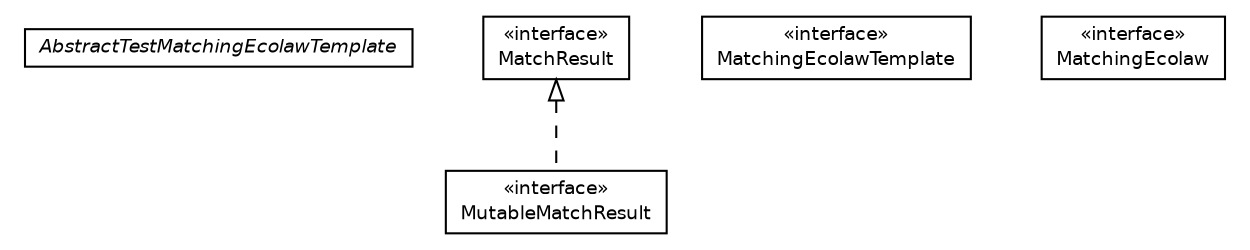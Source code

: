 #!/usr/local/bin/dot
#
# Class diagram 
# Generated by UmlGraph version 4.4 (http://www.spinellis.gr/sw/umlgraph)
#

digraph G {
	edge [fontname="Helvetica",fontsize=10,labelfontname="Helvetica",labelfontsize=10];
	node [fontname="Helvetica",fontsize=10,shape=plaintext];
	// it.apice.sapere.api.space.match.AbstractTestMatchingEcolawTemplate
	c3556 [label=<<table border="0" cellborder="1" cellspacing="0" cellpadding="2" port="p" href="./AbstractTestMatchingEcolawTemplate.html">
		<tr><td><table border="0" cellspacing="0" cellpadding="1">
			<tr><td><font face="Helvetica-Oblique"> AbstractTestMatchingEcolawTemplate </font></td></tr>
		</table></td></tr>
		</table>>, fontname="Helvetica", fontcolor="black", fontsize=9.0];
	// it.apice.sapere.api.space.match.MutableMatchResult
	c3557 [label=<<table border="0" cellborder="1" cellspacing="0" cellpadding="2" port="p" href="./MutableMatchResult.html">
		<tr><td><table border="0" cellspacing="0" cellpadding="1">
			<tr><td> &laquo;interface&raquo; </td></tr>
			<tr><td> MutableMatchResult </td></tr>
		</table></td></tr>
		</table>>, fontname="Helvetica", fontcolor="black", fontsize=9.0];
	// it.apice.sapere.api.space.match.MatchResult
	c3558 [label=<<table border="0" cellborder="1" cellspacing="0" cellpadding="2" port="p" href="./MatchResult.html">
		<tr><td><table border="0" cellspacing="0" cellpadding="1">
			<tr><td> &laquo;interface&raquo; </td></tr>
			<tr><td> MatchResult </td></tr>
		</table></td></tr>
		</table>>, fontname="Helvetica", fontcolor="black", fontsize=9.0];
	// it.apice.sapere.api.space.match.MatchingEcolawTemplate
	c3559 [label=<<table border="0" cellborder="1" cellspacing="0" cellpadding="2" port="p" href="./MatchingEcolawTemplate.html">
		<tr><td><table border="0" cellspacing="0" cellpadding="1">
			<tr><td> &laquo;interface&raquo; </td></tr>
			<tr><td> MatchingEcolawTemplate </td></tr>
		</table></td></tr>
		</table>>, fontname="Helvetica", fontcolor="black", fontsize=9.0];
	// it.apice.sapere.api.space.match.MatchingEcolaw
	c3560 [label=<<table border="0" cellborder="1" cellspacing="0" cellpadding="2" port="p" href="./MatchingEcolaw.html">
		<tr><td><table border="0" cellspacing="0" cellpadding="1">
			<tr><td> &laquo;interface&raquo; </td></tr>
			<tr><td> MatchingEcolaw </td></tr>
		</table></td></tr>
		</table>>, fontname="Helvetica", fontcolor="black", fontsize=9.0];
	//it.apice.sapere.api.space.match.MutableMatchResult implements it.apice.sapere.api.space.match.MatchResult
	c3558:p -> c3557:p [dir=back,arrowtail=empty,style=dashed];
}

